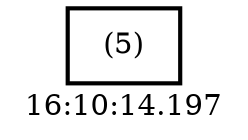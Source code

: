 digraph  g{ graph[label = "16:10:14.197"]
node [shape=rectangle, color=black, fontcolor=black, style=bold] edge [color=black] 0 [label="(5)"] ; 
}

